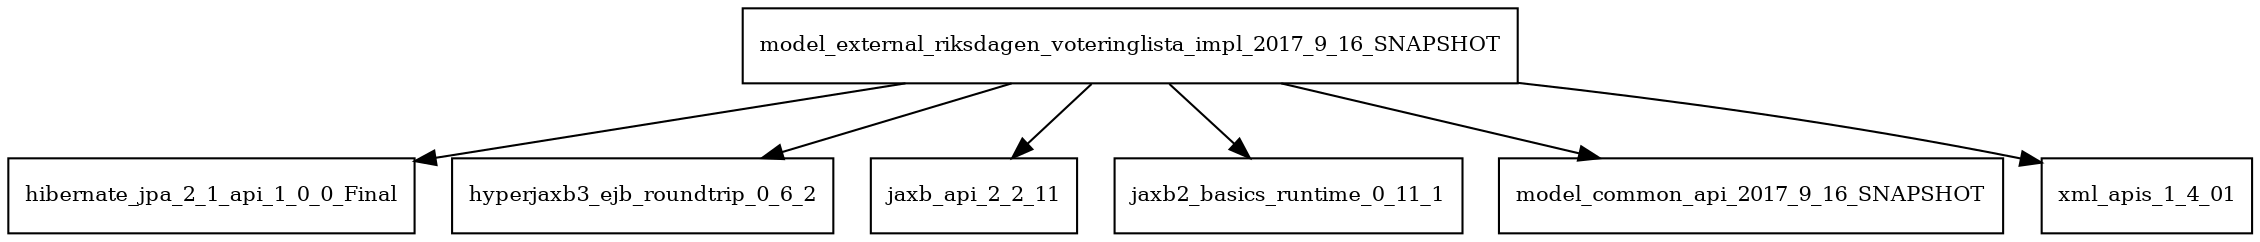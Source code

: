 digraph model_external_riksdagen_voteringlista_impl_2017_9_16_SNAPSHOT_dependencies {
  node [shape = box, fontsize=10.0];
  model_external_riksdagen_voteringlista_impl_2017_9_16_SNAPSHOT -> hibernate_jpa_2_1_api_1_0_0_Final;
  model_external_riksdagen_voteringlista_impl_2017_9_16_SNAPSHOT -> hyperjaxb3_ejb_roundtrip_0_6_2;
  model_external_riksdagen_voteringlista_impl_2017_9_16_SNAPSHOT -> jaxb_api_2_2_11;
  model_external_riksdagen_voteringlista_impl_2017_9_16_SNAPSHOT -> jaxb2_basics_runtime_0_11_1;
  model_external_riksdagen_voteringlista_impl_2017_9_16_SNAPSHOT -> model_common_api_2017_9_16_SNAPSHOT;
  model_external_riksdagen_voteringlista_impl_2017_9_16_SNAPSHOT -> xml_apis_1_4_01;
}
